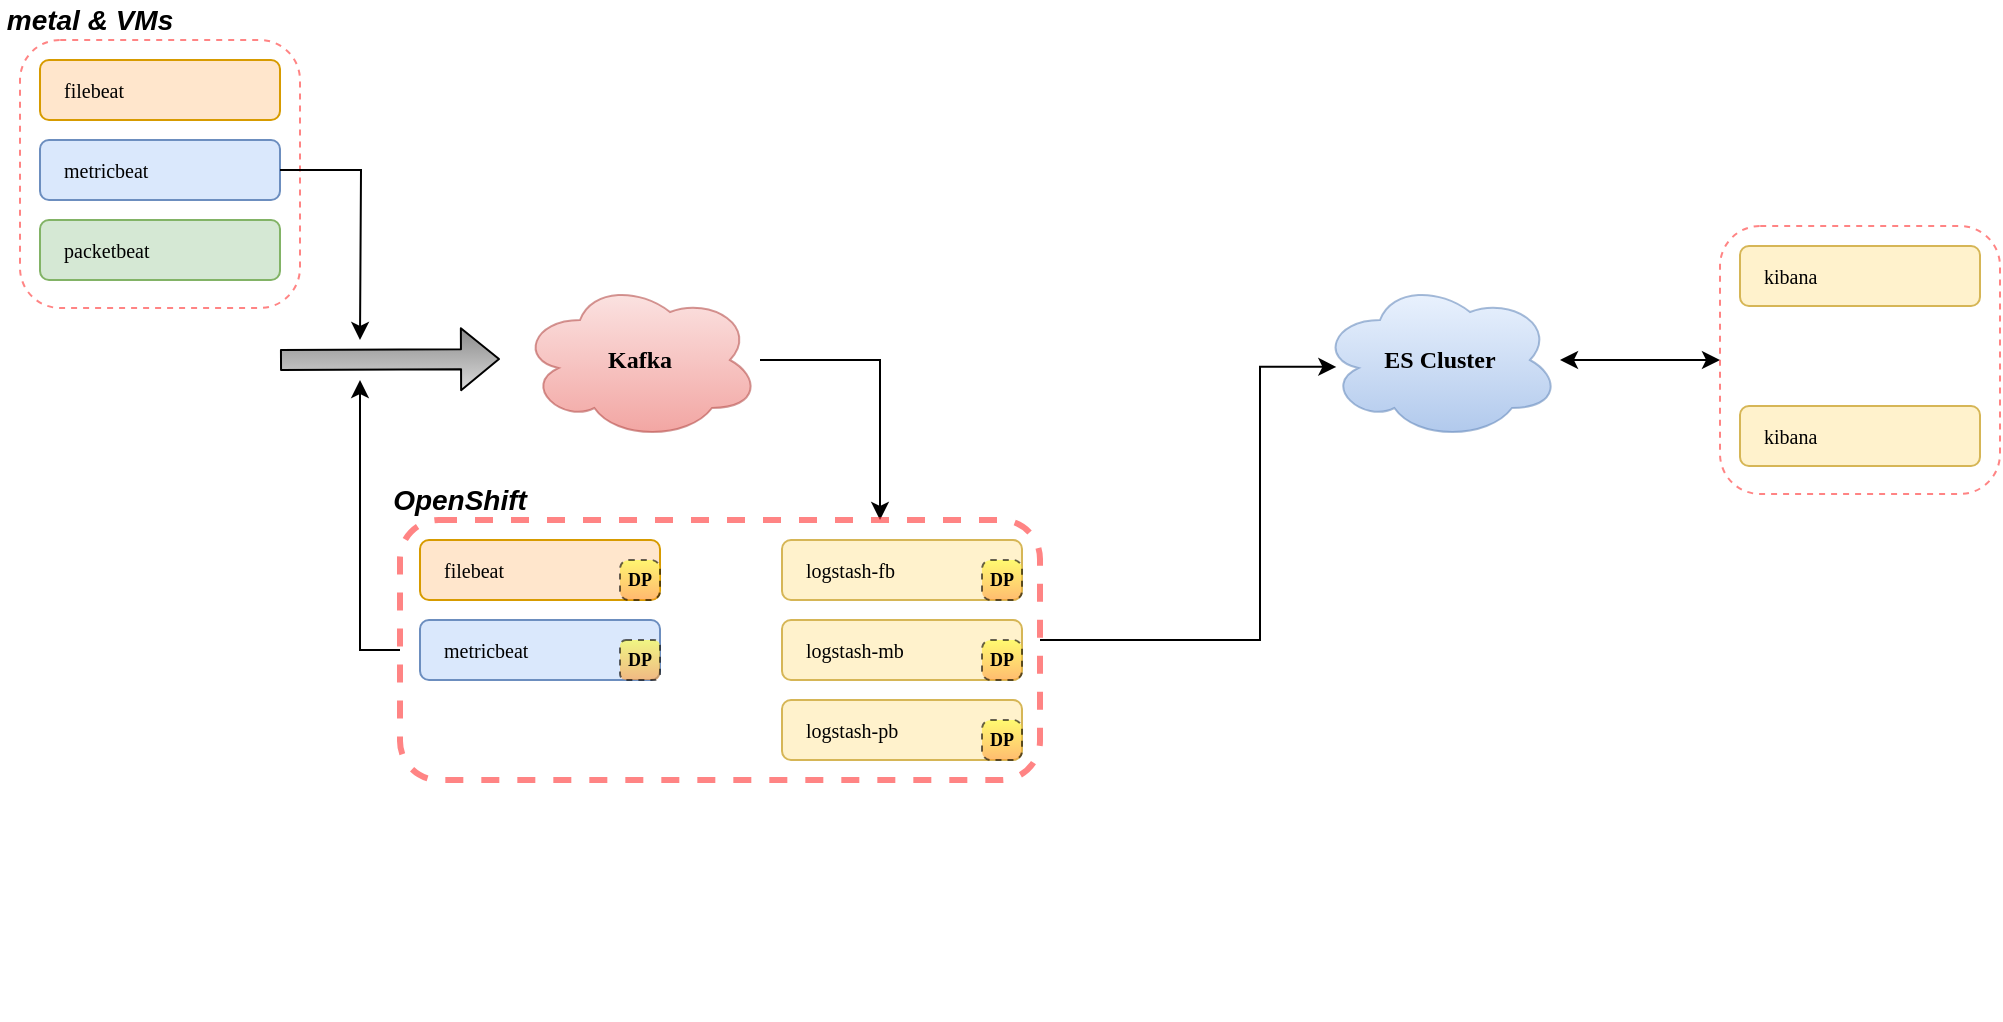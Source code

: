 <mxfile version="12.9.5" type="github">
  <diagram id="GZ8h7QL0BpFVQE84wsnc" name="Page-1">
    <mxGraphModel dx="1373" dy="868" grid="1" gridSize="10" guides="1" tooltips="1" connect="1" arrows="1" fold="1" page="1" pageScale="1" pageWidth="1600" pageHeight="900" math="0" shadow="0">
      <root>
        <mxCell id="0" />
        <mxCell id="1" parent="0" />
        <mxCell id="uBAFbdJrFAXVK9lNb5VW-20" style="edgeStyle=orthogonalEdgeStyle;rounded=0;orthogonalLoop=1;jettySize=auto;html=1;entryX=0.75;entryY=0;entryDx=0;entryDy=0;startArrow=none;startFill=0;fillColor=#8A8A8A;gradientColor=#DBDBDB;fontSize=14;" parent="1" source="xnrWjppSDBu8TEkVuI01-1" target="rvDjTY9M8Ar2wrNe7Sa7-9" edge="1">
          <mxGeometry relative="1" as="geometry">
            <Array as="points">
              <mxPoint x="520" y="520" />
            </Array>
          </mxGeometry>
        </mxCell>
        <mxCell id="xnrWjppSDBu8TEkVuI01-1" value="&lt;div style=&quot;text-align: center; font-size: 12px;&quot;&gt;&lt;span style=&quot;font-size: 12px;&quot;&gt;Kafka&lt;/span&gt;&lt;/div&gt;" style="ellipse;shape=cloud;whiteSpace=wrap;html=1;rounded=0;strokeColor=#b85450;strokeWidth=1;fillColor=#f8cecc;gradientColor=#ea6b66;fontFamily=Verdana;fontSize=12;opacity=60;align=center;fontStyle=1" parent="1" vertex="1">
          <mxGeometry x="340" y="480" width="120" height="80" as="geometry" />
        </mxCell>
        <mxCell id="xnrWjppSDBu8TEkVuI01-15" value="" style="group" parent="1" vertex="1" connectable="0">
          <mxGeometry x="90" y="360" width="140" height="134" as="geometry" />
        </mxCell>
        <mxCell id="xnrWjppSDBu8TEkVuI01-3" value="" style="rounded=1;whiteSpace=wrap;html=1;strokeColor=#FF3333;strokeWidth=1;fillColor=none;fontFamily=Verdana;fontSize=10;opacity=60;align=left;dashed=1;" parent="xnrWjppSDBu8TEkVuI01-15" vertex="1">
          <mxGeometry width="140" height="134" as="geometry" />
        </mxCell>
        <mxCell id="xnrWjppSDBu8TEkVuI01-4" value="filebeat" style="rounded=1;whiteSpace=wrap;html=1;strokeColor=#d79b00;strokeWidth=1;fillColor=#ffe6cc;fontFamily=Verdana;fontSize=10;align=left;spacingLeft=10;" parent="xnrWjppSDBu8TEkVuI01-15" vertex="1">
          <mxGeometry x="10" y="10" width="120" height="30" as="geometry" />
        </mxCell>
        <mxCell id="xnrWjppSDBu8TEkVuI01-6" value="metricbeat" style="rounded=1;whiteSpace=wrap;html=1;strokeColor=#6c8ebf;strokeWidth=1;fillColor=#dae8fc;fontFamily=Verdana;fontSize=10;align=left;spacingLeft=10;" parent="xnrWjppSDBu8TEkVuI01-15" vertex="1">
          <mxGeometry x="10" y="50" width="120" height="30" as="geometry" />
        </mxCell>
        <mxCell id="xnrWjppSDBu8TEkVuI01-9" value="packetbeat" style="rounded=1;whiteSpace=wrap;html=1;strokeColor=#82b366;strokeWidth=1;fillColor=#d5e8d4;fontFamily=Verdana;fontSize=10;align=left;spacingLeft=10;" parent="xnrWjppSDBu8TEkVuI01-15" vertex="1">
          <mxGeometry x="10" y="90" width="120" height="30" as="geometry" />
        </mxCell>
        <mxCell id="xnrWjppSDBu8TEkVuI01-74" style="edgeStyle=orthogonalEdgeStyle;rounded=0;orthogonalLoop=1;jettySize=auto;html=1;entryX=0;entryY=0.5;entryDx=0;entryDy=0;startArrow=classic;startFill=1;" parent="1" source="xnrWjppSDBu8TEkVuI01-67" target="xnrWjppSDBu8TEkVuI01-71" edge="1">
          <mxGeometry relative="1" as="geometry" />
        </mxCell>
        <mxCell id="xnrWjppSDBu8TEkVuI01-67" value="&lt;div style=&quot;text-align: center ; font-size: 12px&quot;&gt;&lt;span style=&quot;font-size: 12px&quot;&gt;ES Cluster&lt;/span&gt;&lt;/div&gt;" style="ellipse;shape=cloud;whiteSpace=wrap;html=1;rounded=0;strokeColor=#6c8ebf;strokeWidth=1;fillColor=#dae8fc;gradientColor=#7ea6e0;fontFamily=Verdana;fontSize=12;opacity=60;align=center;fontStyle=1" parent="1" vertex="1">
          <mxGeometry x="740" y="480" width="120" height="80" as="geometry" />
        </mxCell>
        <mxCell id="xnrWjppSDBu8TEkVuI01-69" value="" style="group" parent="1" vertex="1" connectable="0">
          <mxGeometry x="940" y="453" width="140" height="134" as="geometry" />
        </mxCell>
        <mxCell id="xnrWjppSDBu8TEkVuI01-70" value="" style="group" parent="xnrWjppSDBu8TEkVuI01-69" vertex="1" connectable="0">
          <mxGeometry width="140" height="134" as="geometry" />
        </mxCell>
        <mxCell id="xnrWjppSDBu8TEkVuI01-71" value="" style="rounded=1;whiteSpace=wrap;html=1;strokeColor=#FF3333;strokeWidth=1;fillColor=none;fontFamily=Verdana;fontSize=10;opacity=60;align=left;dashed=1;" parent="xnrWjppSDBu8TEkVuI01-70" vertex="1">
          <mxGeometry width="140" height="134" as="geometry" />
        </mxCell>
        <mxCell id="xnrWjppSDBu8TEkVuI01-72" value="kibana" style="rounded=1;whiteSpace=wrap;html=1;strokeColor=#d6b656;strokeWidth=1;fillColor=#fff2cc;fontFamily=Verdana;fontSize=10;align=left;spacingLeft=10;" parent="xnrWjppSDBu8TEkVuI01-70" vertex="1">
          <mxGeometry x="10" y="10" width="120" height="30" as="geometry" />
        </mxCell>
        <mxCell id="xnrWjppSDBu8TEkVuI01-73" value="kibana" style="rounded=1;whiteSpace=wrap;html=1;strokeColor=#d6b656;strokeWidth=1;fillColor=#fff2cc;fontFamily=Verdana;fontSize=10;align=left;spacingLeft=10;" parent="xnrWjppSDBu8TEkVuI01-70" vertex="1">
          <mxGeometry x="10" y="90" width="120" height="30" as="geometry" />
        </mxCell>
        <mxCell id="rvDjTY9M8Ar2wrNe7Sa7-8" value="" style="group" parent="1" vertex="1" connectable="0">
          <mxGeometry x="280" y="600" width="320" height="250" as="geometry" />
        </mxCell>
        <mxCell id="rvDjTY9M8Ar2wrNe7Sa7-9" value="" style="rounded=1;whiteSpace=wrap;html=1;strokeColor=#FF3333;strokeWidth=3;fillColor=none;fontFamily=Verdana;fontSize=10;opacity=60;align=left;dashed=1;" parent="rvDjTY9M8Ar2wrNe7Sa7-8" vertex="1">
          <mxGeometry width="320" height="130" as="geometry" />
        </mxCell>
        <mxCell id="rvDjTY9M8Ar2wrNe7Sa7-10" value="filebeat" style="rounded=1;whiteSpace=wrap;html=1;strokeColor=#d79b00;strokeWidth=1;fillColor=#ffe6cc;fontFamily=Verdana;fontSize=10;align=left;spacingLeft=10;" parent="rvDjTY9M8Ar2wrNe7Sa7-8" vertex="1">
          <mxGeometry x="10" y="10" width="120" height="30" as="geometry" />
        </mxCell>
        <mxCell id="rvDjTY9M8Ar2wrNe7Sa7-11" value="metricbeat" style="rounded=1;whiteSpace=wrap;html=1;strokeColor=#6c8ebf;strokeWidth=1;fillColor=#dae8fc;fontFamily=Verdana;fontSize=10;align=left;spacingLeft=10;" parent="rvDjTY9M8Ar2wrNe7Sa7-8" vertex="1">
          <mxGeometry x="10" y="50" width="120" height="30" as="geometry" />
        </mxCell>
        <mxCell id="rvDjTY9M8Ar2wrNe7Sa7-20" value="DP" style="rounded=1;whiteSpace=wrap;html=1;fontSize=9;fontStyle=1;gradientColor=#FF9933;fillColor=#FFFF33;fontFamily=Verdana;dashed=1;opacity=60;arcSize=22;" parent="rvDjTY9M8Ar2wrNe7Sa7-8" vertex="1">
          <mxGeometry x="110" y="20" width="20" height="20" as="geometry" />
        </mxCell>
        <mxCell id="rvDjTY9M8Ar2wrNe7Sa7-18" value="DP" style="rounded=1;whiteSpace=wrap;html=1;fontSize=9;fontStyle=1;gradientColor=#FF9933;fillColor=#FFFF33;fontFamily=Verdana;dashed=1;opacity=60;" parent="rvDjTY9M8Ar2wrNe7Sa7-8" vertex="1">
          <mxGeometry x="110" y="60" width="20" height="20" as="geometry" />
        </mxCell>
        <mxCell id="rvDjTY9M8Ar2wrNe7Sa7-22" style="edgeStyle=orthogonalEdgeStyle;rounded=0;orthogonalLoop=1;jettySize=auto;html=1;exitX=0.5;exitY=1;exitDx=0;exitDy=0;startArrow=none;startFill=0;fontSize=14;" parent="rvDjTY9M8Ar2wrNe7Sa7-8" source="rvDjTY9M8Ar2wrNe7Sa7-9" target="rvDjTY9M8Ar2wrNe7Sa7-9" edge="1">
          <mxGeometry relative="1" as="geometry" />
        </mxCell>
        <mxCell id="uBAFbdJrFAXVK9lNb5VW-2" value="logstash-fb" style="rounded=1;whiteSpace=wrap;html=1;strokeColor=#d6b656;strokeWidth=1;fillColor=#fff2cc;fontFamily=Verdana;fontSize=10;align=left;spacingLeft=10;" parent="rvDjTY9M8Ar2wrNe7Sa7-8" vertex="1">
          <mxGeometry x="191" y="10" width="120" height="30" as="geometry" />
        </mxCell>
        <mxCell id="uBAFbdJrFAXVK9lNb5VW-3" value="DP" style="rounded=1;whiteSpace=wrap;html=1;fontSize=9;fontStyle=1;gradientColor=#FF9933;fillColor=#FFFF33;fontFamily=Verdana;dashed=1;opacity=60;arcSize=22;" parent="rvDjTY9M8Ar2wrNe7Sa7-8" vertex="1">
          <mxGeometry x="291" y="20" width="20" height="20" as="geometry" />
        </mxCell>
        <mxCell id="uBAFbdJrFAXVK9lNb5VW-5" value="logstash-mb" style="rounded=1;whiteSpace=wrap;html=1;strokeColor=#d6b656;strokeWidth=1;fillColor=#fff2cc;fontFamily=Verdana;fontSize=10;align=left;spacingLeft=10;" parent="rvDjTY9M8Ar2wrNe7Sa7-8" vertex="1">
          <mxGeometry x="191" y="50" width="120" height="30" as="geometry" />
        </mxCell>
        <mxCell id="uBAFbdJrFAXVK9lNb5VW-6" value="DP" style="rounded=1;whiteSpace=wrap;html=1;fontSize=9;fontStyle=1;gradientColor=#FF9933;fillColor=#FFFF33;fontFamily=Verdana;dashed=1;opacity=60;arcSize=22;" parent="rvDjTY9M8Ar2wrNe7Sa7-8" vertex="1">
          <mxGeometry x="291" y="60" width="20" height="20" as="geometry" />
        </mxCell>
        <mxCell id="uBAFbdJrFAXVK9lNb5VW-7" value="logstash-pb" style="rounded=1;whiteSpace=wrap;html=1;strokeColor=#d6b656;strokeWidth=1;fillColor=#fff2cc;fontFamily=Verdana;fontSize=10;align=left;spacingLeft=10;" parent="rvDjTY9M8Ar2wrNe7Sa7-8" vertex="1">
          <mxGeometry x="191" y="90" width="120" height="30" as="geometry" />
        </mxCell>
        <mxCell id="uBAFbdJrFAXVK9lNb5VW-8" value="DP" style="rounded=1;whiteSpace=wrap;html=1;fontSize=9;fontStyle=1;gradientColor=#FF9933;fillColor=#FFFF33;fontFamily=Verdana;dashed=1;opacity=60;arcSize=22;" parent="rvDjTY9M8Ar2wrNe7Sa7-8" vertex="1">
          <mxGeometry x="291" y="100" width="20" height="20" as="geometry" />
        </mxCell>
        <mxCell id="rvDjTY9M8Ar2wrNe7Sa7-15" value="OpenShift" style="text;html=1;strokeColor=none;fillColor=none;align=center;verticalAlign=middle;whiteSpace=wrap;rounded=0;fontStyle=3;fontSize=14;" parent="1" vertex="1">
          <mxGeometry x="290" y="580" width="40" height="20" as="geometry" />
        </mxCell>
        <mxCell id="rvDjTY9M8Ar2wrNe7Sa7-16" value="&lt;b&gt;&lt;i&gt;&lt;font style=&quot;font-size: 14px&quot;&gt;metal &amp;amp; VMs&lt;/font&gt;&lt;/i&gt;&lt;/b&gt;" style="text;html=1;strokeColor=none;fillColor=none;align=center;verticalAlign=middle;whiteSpace=wrap;rounded=0;" parent="1" vertex="1">
          <mxGeometry x="80" y="340" width="90" height="20" as="geometry" />
        </mxCell>
        <mxCell id="uBAFbdJrFAXVK9lNb5VW-14" style="edgeStyle=orthogonalEdgeStyle;rounded=0;orthogonalLoop=1;jettySize=auto;html=1;entryX=0.068;entryY=0.543;entryDx=0;entryDy=0;entryPerimeter=0;startArrow=none;startFill=0;fontSize=14;" parent="1" source="rvDjTY9M8Ar2wrNe7Sa7-9" target="xnrWjppSDBu8TEkVuI01-67" edge="1">
          <mxGeometry relative="1" as="geometry">
            <Array as="points">
              <mxPoint x="710" y="660" />
              <mxPoint x="710" y="523" />
            </Array>
          </mxGeometry>
        </mxCell>
        <mxCell id="uBAFbdJrFAXVK9lNb5VW-15" value="" style="shape=flexArrow;endArrow=classic;html=1;fontSize=14;fillColor=#8A8A8A;gradientColor=#DBDBDB;" parent="1" edge="1">
          <mxGeometry width="50" height="50" relative="1" as="geometry">
            <mxPoint x="220" y="520" as="sourcePoint" />
            <mxPoint x="330" y="519.5" as="targetPoint" />
          </mxGeometry>
        </mxCell>
        <mxCell id="uBAFbdJrFAXVK9lNb5VW-17" style="edgeStyle=orthogonalEdgeStyle;rounded=0;orthogonalLoop=1;jettySize=auto;html=1;startArrow=none;startFill=0;fillColor=#8A8A8A;gradientColor=#DBDBDB;fontSize=14;" parent="1" source="rvDjTY9M8Ar2wrNe7Sa7-9" edge="1">
          <mxGeometry relative="1" as="geometry">
            <mxPoint x="260" y="530" as="targetPoint" />
          </mxGeometry>
        </mxCell>
        <mxCell id="uBAFbdJrFAXVK9lNb5VW-18" style="edgeStyle=orthogonalEdgeStyle;rounded=0;orthogonalLoop=1;jettySize=auto;html=1;startArrow=none;startFill=0;fillColor=#8A8A8A;gradientColor=#DBDBDB;fontSize=14;" parent="1" source="xnrWjppSDBu8TEkVuI01-6" edge="1">
          <mxGeometry relative="1" as="geometry">
            <mxPoint x="260" y="510" as="targetPoint" />
          </mxGeometry>
        </mxCell>
      </root>
    </mxGraphModel>
  </diagram>
</mxfile>
